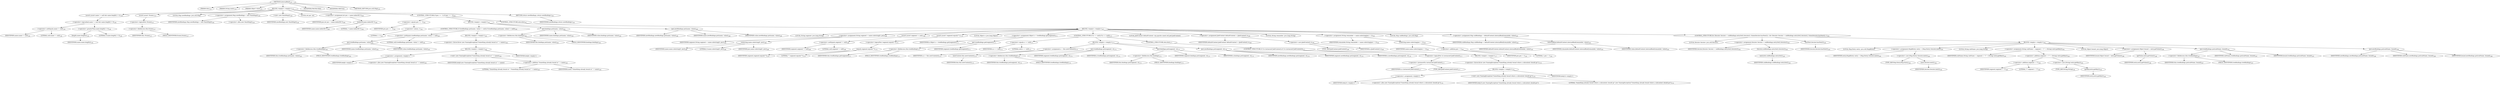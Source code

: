 digraph "internalBind" {  
"472" [label = <(METHOD,internalBind)<SUB>155</SUB>> ]
"30" [label = <(PARAM,this)<SUB>155</SUB>> ]
"473" [label = <(PARAM,String name)<SUB>155</SUB>> ]
"474" [label = <(PARAM,Object value)<SUB>155</SUB>> ]
"475" [label = <(BLOCK,&lt;empty&gt;,&lt;empty&gt;)<SUB>155</SUB>> ]
"476" [label = <(assert,assert name != null &amp;&amp; name.length() &gt; 0;)<SUB>156</SUB>> ]
"477" [label = <(&lt;operator&gt;.logicalAnd,name != null &amp;&amp; name.length() &gt; 0)<SUB>156</SUB>> ]
"478" [label = <(&lt;operator&gt;.notEquals,name != null)<SUB>156</SUB>> ]
"479" [label = <(IDENTIFIER,name,name != null)<SUB>156</SUB>> ]
"480" [label = <(LITERAL,null,name != null)<SUB>156</SUB>> ]
"481" [label = <(&lt;operator&gt;.greaterThan,name.length() &gt; 0)<SUB>156</SUB>> ]
"482" [label = <(length,name.length())<SUB>156</SUB>> ]
"483" [label = <(IDENTIFIER,name,name.length())<SUB>156</SUB>> ]
"484" [label = <(LITERAL,0,name.length() &gt; 0)<SUB>156</SUB>> ]
"485" [label = <(assert,assert !frozen;)<SUB>157</SUB>> ]
"486" [label = <(&lt;operator&gt;.logicalNot,!frozen)<SUB>157</SUB>> ]
"487" [label = <(&lt;operator&gt;.fieldAccess,this.frozen)<SUB>157</SUB>> ]
"488" [label = <(IDENTIFIER,this,!frozen)<SUB>157</SUB>> ]
"489" [label = <(FIELD_IDENTIFIER,frozen,frozen)<SUB>157</SUB>> ]
"28" [label = <(LOCAL,Map newBindings: java.util.Map)> ]
"490" [label = <(&lt;operator&gt;.assignment,Map newBindings = new HashMap())<SUB>159</SUB>> ]
"491" [label = <(IDENTIFIER,newBindings,Map newBindings = new HashMap())<SUB>159</SUB>> ]
"492" [label = <(&lt;operator&gt;.alloc,new HashMap())<SUB>159</SUB>> ]
"493" [label = <(&lt;init&gt;,new HashMap())<SUB>159</SUB>> ]
"27" [label = <(IDENTIFIER,newBindings,new HashMap())<SUB>159</SUB>> ]
"494" [label = <(LOCAL,int pos: int)> ]
"495" [label = <(&lt;operator&gt;.assignment,int pos = name.indexOf('/'))<SUB>160</SUB>> ]
"496" [label = <(IDENTIFIER,pos,int pos = name.indexOf('/'))<SUB>160</SUB>> ]
"497" [label = <(indexOf,name.indexOf('/'))<SUB>160</SUB>> ]
"498" [label = <(IDENTIFIER,name,name.indexOf('/'))<SUB>160</SUB>> ]
"499" [label = <(LITERAL,'/',name.indexOf('/'))<SUB>160</SUB>> ]
"500" [label = <(CONTROL_STRUCTURE,if (pos == -1),if (pos == -1))<SUB>161</SUB>> ]
"501" [label = <(&lt;operator&gt;.equals,pos == -1)<SUB>161</SUB>> ]
"502" [label = <(IDENTIFIER,pos,pos == -1)<SUB>161</SUB>> ]
"503" [label = <(&lt;operator&gt;.minus,-1)<SUB>161</SUB>> ]
"504" [label = <(LITERAL,1,-1)<SUB>161</SUB>> ]
"505" [label = <(BLOCK,&lt;empty&gt;,&lt;empty&gt;)<SUB>161</SUB>> ]
"506" [label = <(CONTROL_STRUCTURE,if (treeBindings.put(name, value) != null),if (treeBindings.put(name, value) != null))<SUB>162</SUB>> ]
"507" [label = <(&lt;operator&gt;.notEquals,treeBindings.put(name, value) != null)<SUB>162</SUB>> ]
"508" [label = <(put,treeBindings.put(name, value))<SUB>162</SUB>> ]
"509" [label = <(&lt;operator&gt;.fieldAccess,this.treeBindings)<SUB>162</SUB>> ]
"510" [label = <(IDENTIFIER,this,treeBindings.put(name, value))<SUB>162</SUB>> ]
"511" [label = <(FIELD_IDENTIFIER,treeBindings,treeBindings)<SUB>162</SUB>> ]
"512" [label = <(IDENTIFIER,name,treeBindings.put(name, value))<SUB>162</SUB>> ]
"513" [label = <(IDENTIFIER,value,treeBindings.put(name, value))<SUB>162</SUB>> ]
"514" [label = <(LITERAL,null,treeBindings.put(name, value) != null)<SUB>162</SUB>> ]
"515" [label = <(BLOCK,&lt;empty&gt;,&lt;empty&gt;)<SUB>162</SUB>> ]
"516" [label = <(&lt;operator&gt;.throw,throw new NamingException(&quot;Something already bound at &quot; + name);)<SUB>163</SUB>> ]
"517" [label = <(BLOCK,&lt;empty&gt;,&lt;empty&gt;)<SUB>163</SUB>> ]
"518" [label = <(&lt;operator&gt;.assignment,&lt;empty&gt;)> ]
"519" [label = <(IDENTIFIER,$obj9,&lt;empty&gt;)> ]
"520" [label = <(&lt;operator&gt;.alloc,new NamingException(&quot;Something already bound at &quot; + name))<SUB>163</SUB>> ]
"521" [label = <(&lt;init&gt;,new NamingException(&quot;Something already bound at &quot; + name))<SUB>163</SUB>> ]
"522" [label = <(IDENTIFIER,$obj9,new NamingException(&quot;Something already bound at &quot; + name))> ]
"523" [label = <(&lt;operator&gt;.addition,&quot;Something already bound at &quot; + name)<SUB>163</SUB>> ]
"524" [label = <(LITERAL,&quot;Something already bound at &quot;,&quot;Something already bound at &quot; + name)<SUB>163</SUB>> ]
"525" [label = <(IDENTIFIER,name,&quot;Something already bound at &quot; + name)<SUB>163</SUB>> ]
"526" [label = <(IDENTIFIER,$obj9,&lt;empty&gt;)> ]
"527" [label = <(put,bindings.put(name, value))<SUB>165</SUB>> ]
"528" [label = <(&lt;operator&gt;.fieldAccess,this.bindings)<SUB>165</SUB>> ]
"529" [label = <(IDENTIFIER,this,bindings.put(name, value))<SUB>165</SUB>> ]
"530" [label = <(FIELD_IDENTIFIER,bindings,bindings)<SUB>165</SUB>> ]
"531" [label = <(IDENTIFIER,name,bindings.put(name, value))<SUB>165</SUB>> ]
"532" [label = <(IDENTIFIER,value,bindings.put(name, value))<SUB>165</SUB>> ]
"533" [label = <(put,newBindings.put(name, value))<SUB>166</SUB>> ]
"534" [label = <(IDENTIFIER,newBindings,newBindings.put(name, value))<SUB>166</SUB>> ]
"535" [label = <(IDENTIFIER,name,newBindings.put(name, value))<SUB>166</SUB>> ]
"536" [label = <(IDENTIFIER,value,newBindings.put(name, value))<SUB>166</SUB>> ]
"537" [label = <(CONTROL_STRUCTURE,else,else)<SUB>167</SUB>> ]
"538" [label = <(BLOCK,&lt;empty&gt;,&lt;empty&gt;)<SUB>167</SUB>> ]
"539" [label = <(LOCAL,String segment: java.lang.String)> ]
"540" [label = <(&lt;operator&gt;.assignment,String segment = name.substring(0, pos))<SUB>168</SUB>> ]
"541" [label = <(IDENTIFIER,segment,String segment = name.substring(0, pos))<SUB>168</SUB>> ]
"542" [label = <(substring,name.substring(0, pos))<SUB>168</SUB>> ]
"543" [label = <(IDENTIFIER,name,name.substring(0, pos))<SUB>168</SUB>> ]
"544" [label = <(LITERAL,0,name.substring(0, pos))<SUB>168</SUB>> ]
"545" [label = <(IDENTIFIER,pos,name.substring(0, pos))<SUB>168</SUB>> ]
"546" [label = <(assert,assert segment != null;)<SUB>169</SUB>> ]
"547" [label = <(&lt;operator&gt;.notEquals,segment != null)<SUB>169</SUB>> ]
"548" [label = <(IDENTIFIER,segment,segment != null)<SUB>169</SUB>> ]
"549" [label = <(LITERAL,null,segment != null)<SUB>169</SUB>> ]
"550" [label = <(assert,assert !segment.equals(&quot;&quot;);)<SUB>170</SUB>> ]
"551" [label = <(&lt;operator&gt;.logicalNot,!segment.equals(&quot;&quot;))<SUB>170</SUB>> ]
"552" [label = <(equals,segment.equals(&quot;&quot;))<SUB>170</SUB>> ]
"553" [label = <(IDENTIFIER,segment,segment.equals(&quot;&quot;))<SUB>170</SUB>> ]
"554" [label = <(LITERAL,&quot;&quot;,segment.equals(&quot;&quot;))<SUB>170</SUB>> ]
"555" [label = <(LOCAL,Object o: java.lang.Object)> ]
"556" [label = <(&lt;operator&gt;.assignment,Object o = treeBindings.get(segment))<SUB>171</SUB>> ]
"557" [label = <(IDENTIFIER,o,Object o = treeBindings.get(segment))<SUB>171</SUB>> ]
"558" [label = <(get,treeBindings.get(segment))<SUB>171</SUB>> ]
"559" [label = <(&lt;operator&gt;.fieldAccess,this.treeBindings)<SUB>171</SUB>> ]
"560" [label = <(IDENTIFIER,this,treeBindings.get(segment))<SUB>171</SUB>> ]
"561" [label = <(FIELD_IDENTIFIER,treeBindings,treeBindings)<SUB>171</SUB>> ]
"562" [label = <(IDENTIFIER,segment,treeBindings.get(segment))<SUB>171</SUB>> ]
"563" [label = <(CONTROL_STRUCTURE,if (o == null),if (o == null))<SUB>172</SUB>> ]
"564" [label = <(&lt;operator&gt;.equals,o == null)<SUB>172</SUB>> ]
"565" [label = <(IDENTIFIER,o,o == null)<SUB>172</SUB>> ]
"566" [label = <(LITERAL,null,o == null)<SUB>172</SUB>> ]
"567" [label = <(BLOCK,&lt;empty&gt;,&lt;empty&gt;)<SUB>172</SUB>> ]
"568" [label = <(&lt;operator&gt;.assignment,o = this.newContext())<SUB>173</SUB>> ]
"569" [label = <(IDENTIFIER,o,o = this.newContext())<SUB>173</SUB>> ]
"570" [label = <(newContext,this.newContext())<SUB>173</SUB>> ]
"29" [label = <(IDENTIFIER,this,this.newContext())<SUB>173</SUB>> ]
"571" [label = <(put,treeBindings.put(segment, o))<SUB>174</SUB>> ]
"572" [label = <(&lt;operator&gt;.fieldAccess,this.treeBindings)<SUB>174</SUB>> ]
"573" [label = <(IDENTIFIER,this,treeBindings.put(segment, o))<SUB>174</SUB>> ]
"574" [label = <(FIELD_IDENTIFIER,treeBindings,treeBindings)<SUB>174</SUB>> ]
"575" [label = <(IDENTIFIER,segment,treeBindings.put(segment, o))<SUB>174</SUB>> ]
"576" [label = <(IDENTIFIER,o,treeBindings.put(segment, o))<SUB>174</SUB>> ]
"577" [label = <(put,bindings.put(segment, o))<SUB>175</SUB>> ]
"578" [label = <(&lt;operator&gt;.fieldAccess,this.bindings)<SUB>175</SUB>> ]
"579" [label = <(IDENTIFIER,this,bindings.put(segment, o))<SUB>175</SUB>> ]
"580" [label = <(FIELD_IDENTIFIER,bindings,bindings)<SUB>175</SUB>> ]
"581" [label = <(IDENTIFIER,segment,bindings.put(segment, o))<SUB>175</SUB>> ]
"582" [label = <(IDENTIFIER,o,bindings.put(segment, o))<SUB>175</SUB>> ]
"583" [label = <(put,newBindings.put(segment, o))<SUB>176</SUB>> ]
"584" [label = <(IDENTIFIER,newBindings,newBindings.put(segment, o))<SUB>176</SUB>> ]
"585" [label = <(IDENTIFIER,segment,newBindings.put(segment, o))<SUB>176</SUB>> ]
"586" [label = <(IDENTIFIER,o,newBindings.put(segment, o))<SUB>176</SUB>> ]
"587" [label = <(CONTROL_STRUCTURE,else,else)<SUB>177</SUB>> ]
"588" [label = <(CONTROL_STRUCTURE,if (!(o instanceof JndiContext)),if (!(o instanceof JndiContext)))<SUB>177</SUB>> ]
"589" [label = <(&lt;operator&gt;.logicalNot,!(o instanceof JndiContext))<SUB>177</SUB>> ]
"590" [label = <(&lt;operator&gt;.instanceOf,o instanceof JndiContext)<SUB>177</SUB>> ]
"591" [label = <(IDENTIFIER,o,o instanceof JndiContext)<SUB>177</SUB>> ]
"592" [label = <(TYPE_REF,JndiContext,JndiContext)<SUB>177</SUB>> ]
"593" [label = <(BLOCK,&lt;empty&gt;,&lt;empty&gt;)<SUB>177</SUB>> ]
"594" [label = <(&lt;operator&gt;.throw,throw new NamingException(&quot;Something already bound where a subcontext should go&quot;);)<SUB>178</SUB>> ]
"595" [label = <(BLOCK,&lt;empty&gt;,&lt;empty&gt;)<SUB>178</SUB>> ]
"596" [label = <(&lt;operator&gt;.assignment,&lt;empty&gt;)> ]
"597" [label = <(IDENTIFIER,$obj10,&lt;empty&gt;)> ]
"598" [label = <(&lt;operator&gt;.alloc,new NamingException(&quot;Something already bound where a subcontext should go&quot;))<SUB>178</SUB>> ]
"599" [label = <(&lt;init&gt;,new NamingException(&quot;Something already bound where a subcontext should go&quot;))<SUB>178</SUB>> ]
"600" [label = <(IDENTIFIER,$obj10,new NamingException(&quot;Something already bound where a subcontext should go&quot;))> ]
"601" [label = <(LITERAL,&quot;Something already bound where a subcontext should go&quot;,new NamingException(&quot;Something already bound where a subcontext should go&quot;))<SUB>178</SUB>> ]
"602" [label = <(IDENTIFIER,$obj10,&lt;empty&gt;)> ]
"603" [label = <(LOCAL,JndiContext defaultContext: org.apache.camel.util.jndi.JndiContext)> ]
"604" [label = <(&lt;operator&gt;.assignment,JndiContext defaultContext = (JndiContext) o)<SUB>180</SUB>> ]
"605" [label = <(IDENTIFIER,defaultContext,JndiContext defaultContext = (JndiContext) o)<SUB>180</SUB>> ]
"606" [label = <(&lt;operator&gt;.cast,(JndiContext) o)<SUB>180</SUB>> ]
"607" [label = <(TYPE_REF,JndiContext,JndiContext)<SUB>180</SUB>> ]
"608" [label = <(IDENTIFIER,o,(JndiContext) o)<SUB>180</SUB>> ]
"609" [label = <(LOCAL,String remainder: java.lang.String)> ]
"610" [label = <(&lt;operator&gt;.assignment,String remainder = name.substring(pos + 1))<SUB>181</SUB>> ]
"611" [label = <(IDENTIFIER,remainder,String remainder = name.substring(pos + 1))<SUB>181</SUB>> ]
"612" [label = <(substring,name.substring(pos + 1))<SUB>181</SUB>> ]
"613" [label = <(IDENTIFIER,name,name.substring(pos + 1))<SUB>181</SUB>> ]
"614" [label = <(&lt;operator&gt;.addition,pos + 1)<SUB>181</SUB>> ]
"615" [label = <(IDENTIFIER,pos,pos + 1)<SUB>181</SUB>> ]
"616" [label = <(LITERAL,1,pos + 1)<SUB>181</SUB>> ]
"617" [label = <(LOCAL,Map subBindings: java.util.Map)> ]
"618" [label = <(&lt;operator&gt;.assignment,Map subBindings = defaultContext.internalBind(remainder, value))<SUB>182</SUB>> ]
"619" [label = <(IDENTIFIER,subBindings,Map subBindings = defaultContext.internalBind(remainder, value))<SUB>182</SUB>> ]
"620" [label = <(internalBind,defaultContext.internalBind(remainder, value))<SUB>182</SUB>> ]
"621" [label = <(IDENTIFIER,defaultContext,defaultContext.internalBind(remainder, value))<SUB>182</SUB>> ]
"622" [label = <(IDENTIFIER,remainder,defaultContext.internalBind(remainder, value))<SUB>182</SUB>> ]
"623" [label = <(IDENTIFIER,value,defaultContext.internalBind(remainder, value))<SUB>182</SUB>> ]
"624" [label = <(CONTROL_STRUCTURE,for (Iterator iterator = subBindings.entrySet().iterator(); Some(iterator.hasNext()); ),for (Iterator iterator = subBindings.entrySet().iterator(); Some(iterator.hasNext()); ))<SUB>183</SUB>> ]
"625" [label = <(LOCAL,Iterator iterator: java.util.Iterator)> ]
"626" [label = <(&lt;operator&gt;.assignment,Iterator iterator = subBindings.entrySet().iterator())<SUB>183</SUB>> ]
"627" [label = <(IDENTIFIER,iterator,Iterator iterator = subBindings.entrySet().iterator())<SUB>183</SUB>> ]
"628" [label = <(iterator,subBindings.entrySet().iterator())<SUB>183</SUB>> ]
"629" [label = <(entrySet,subBindings.entrySet())<SUB>183</SUB>> ]
"630" [label = <(IDENTIFIER,subBindings,subBindings.entrySet())<SUB>183</SUB>> ]
"631" [label = <(hasNext,iterator.hasNext())<SUB>183</SUB>> ]
"632" [label = <(IDENTIFIER,iterator,iterator.hasNext())<SUB>183</SUB>> ]
"633" [label = <(BLOCK,&lt;empty&gt;,&lt;empty&gt;)<SUB>183</SUB>> ]
"634" [label = <(LOCAL,Map.Entry entry: java.util.Map$Entry)> ]
"635" [label = <(&lt;operator&gt;.assignment,Map$Entry entry = (Map.Entry) iterator.next())<SUB>184</SUB>> ]
"636" [label = <(IDENTIFIER,entry,Map$Entry entry = (Map.Entry) iterator.next())<SUB>184</SUB>> ]
"637" [label = <(&lt;operator&gt;.cast,(Map.Entry) iterator.next())<SUB>184</SUB>> ]
"638" [label = <(TYPE_REF,Map.Entry,Map.Entry)<SUB>184</SUB>> ]
"639" [label = <(next,iterator.next())<SUB>184</SUB>> ]
"640" [label = <(IDENTIFIER,iterator,iterator.next())<SUB>184</SUB>> ]
"641" [label = <(LOCAL,String subName: java.lang.String)> ]
"642" [label = <(&lt;operator&gt;.assignment,String subName = segment + &quot;/&quot; + (String) entry.getKey())<SUB>185</SUB>> ]
"643" [label = <(IDENTIFIER,subName,String subName = segment + &quot;/&quot; + (String) entry.getKey())<SUB>185</SUB>> ]
"644" [label = <(&lt;operator&gt;.addition,segment + &quot;/&quot; + (String) entry.getKey())<SUB>185</SUB>> ]
"645" [label = <(&lt;operator&gt;.addition,segment + &quot;/&quot;)<SUB>185</SUB>> ]
"646" [label = <(IDENTIFIER,segment,segment + &quot;/&quot;)<SUB>185</SUB>> ]
"647" [label = <(LITERAL,&quot;/&quot;,segment + &quot;/&quot;)<SUB>185</SUB>> ]
"648" [label = <(&lt;operator&gt;.cast,(String) entry.getKey())<SUB>185</SUB>> ]
"649" [label = <(TYPE_REF,String,String)<SUB>185</SUB>> ]
"650" [label = <(getKey,entry.getKey())<SUB>185</SUB>> ]
"651" [label = <(IDENTIFIER,entry,entry.getKey())<SUB>185</SUB>> ]
"652" [label = <(LOCAL,Object bound: java.lang.Object)> ]
"653" [label = <(&lt;operator&gt;.assignment,Object bound = entry.getValue())<SUB>186</SUB>> ]
"654" [label = <(IDENTIFIER,bound,Object bound = entry.getValue())<SUB>186</SUB>> ]
"655" [label = <(getValue,entry.getValue())<SUB>186</SUB>> ]
"656" [label = <(IDENTIFIER,entry,entry.getValue())<SUB>186</SUB>> ]
"657" [label = <(put,treeBindings.put(subName, bound))<SUB>187</SUB>> ]
"658" [label = <(&lt;operator&gt;.fieldAccess,this.treeBindings)<SUB>187</SUB>> ]
"659" [label = <(IDENTIFIER,this,treeBindings.put(subName, bound))<SUB>187</SUB>> ]
"660" [label = <(FIELD_IDENTIFIER,treeBindings,treeBindings)<SUB>187</SUB>> ]
"661" [label = <(IDENTIFIER,subName,treeBindings.put(subName, bound))<SUB>187</SUB>> ]
"662" [label = <(IDENTIFIER,bound,treeBindings.put(subName, bound))<SUB>187</SUB>> ]
"663" [label = <(put,newBindings.put(subName, bound))<SUB>188</SUB>> ]
"664" [label = <(IDENTIFIER,newBindings,newBindings.put(subName, bound))<SUB>188</SUB>> ]
"665" [label = <(IDENTIFIER,subName,newBindings.put(subName, bound))<SUB>188</SUB>> ]
"666" [label = <(IDENTIFIER,bound,newBindings.put(subName, bound))<SUB>188</SUB>> ]
"667" [label = <(RETURN,return newBindings;,return newBindings;)<SUB>191</SUB>> ]
"668" [label = <(IDENTIFIER,newBindings,return newBindings;)<SUB>191</SUB>> ]
"669" [label = <(MODIFIER,PROTECTED)> ]
"670" [label = <(MODIFIER,VIRTUAL)> ]
"671" [label = <(METHOD_RETURN,java.util.Map)<SUB>155</SUB>> ]
  "472" -> "30" 
  "472" -> "473" 
  "472" -> "474" 
  "472" -> "475" 
  "472" -> "669" 
  "472" -> "670" 
  "472" -> "671" 
  "475" -> "476" 
  "475" -> "485" 
  "475" -> "28" 
  "475" -> "490" 
  "475" -> "493" 
  "475" -> "494" 
  "475" -> "495" 
  "475" -> "500" 
  "475" -> "667" 
  "476" -> "477" 
  "477" -> "478" 
  "477" -> "481" 
  "478" -> "479" 
  "478" -> "480" 
  "481" -> "482" 
  "481" -> "484" 
  "482" -> "483" 
  "485" -> "486" 
  "486" -> "487" 
  "487" -> "488" 
  "487" -> "489" 
  "490" -> "491" 
  "490" -> "492" 
  "493" -> "27" 
  "495" -> "496" 
  "495" -> "497" 
  "497" -> "498" 
  "497" -> "499" 
  "500" -> "501" 
  "500" -> "505" 
  "500" -> "537" 
  "501" -> "502" 
  "501" -> "503" 
  "503" -> "504" 
  "505" -> "506" 
  "505" -> "527" 
  "505" -> "533" 
  "506" -> "507" 
  "506" -> "515" 
  "507" -> "508" 
  "507" -> "514" 
  "508" -> "509" 
  "508" -> "512" 
  "508" -> "513" 
  "509" -> "510" 
  "509" -> "511" 
  "515" -> "516" 
  "516" -> "517" 
  "517" -> "518" 
  "517" -> "521" 
  "517" -> "526" 
  "518" -> "519" 
  "518" -> "520" 
  "521" -> "522" 
  "521" -> "523" 
  "523" -> "524" 
  "523" -> "525" 
  "527" -> "528" 
  "527" -> "531" 
  "527" -> "532" 
  "528" -> "529" 
  "528" -> "530" 
  "533" -> "534" 
  "533" -> "535" 
  "533" -> "536" 
  "537" -> "538" 
  "538" -> "539" 
  "538" -> "540" 
  "538" -> "546" 
  "538" -> "550" 
  "538" -> "555" 
  "538" -> "556" 
  "538" -> "563" 
  "538" -> "603" 
  "538" -> "604" 
  "538" -> "609" 
  "538" -> "610" 
  "538" -> "617" 
  "538" -> "618" 
  "538" -> "624" 
  "540" -> "541" 
  "540" -> "542" 
  "542" -> "543" 
  "542" -> "544" 
  "542" -> "545" 
  "546" -> "547" 
  "547" -> "548" 
  "547" -> "549" 
  "550" -> "551" 
  "551" -> "552" 
  "552" -> "553" 
  "552" -> "554" 
  "556" -> "557" 
  "556" -> "558" 
  "558" -> "559" 
  "558" -> "562" 
  "559" -> "560" 
  "559" -> "561" 
  "563" -> "564" 
  "563" -> "567" 
  "563" -> "587" 
  "564" -> "565" 
  "564" -> "566" 
  "567" -> "568" 
  "567" -> "571" 
  "567" -> "577" 
  "567" -> "583" 
  "568" -> "569" 
  "568" -> "570" 
  "570" -> "29" 
  "571" -> "572" 
  "571" -> "575" 
  "571" -> "576" 
  "572" -> "573" 
  "572" -> "574" 
  "577" -> "578" 
  "577" -> "581" 
  "577" -> "582" 
  "578" -> "579" 
  "578" -> "580" 
  "583" -> "584" 
  "583" -> "585" 
  "583" -> "586" 
  "587" -> "588" 
  "588" -> "589" 
  "588" -> "593" 
  "589" -> "590" 
  "590" -> "591" 
  "590" -> "592" 
  "593" -> "594" 
  "594" -> "595" 
  "595" -> "596" 
  "595" -> "599" 
  "595" -> "602" 
  "596" -> "597" 
  "596" -> "598" 
  "599" -> "600" 
  "599" -> "601" 
  "604" -> "605" 
  "604" -> "606" 
  "606" -> "607" 
  "606" -> "608" 
  "610" -> "611" 
  "610" -> "612" 
  "612" -> "613" 
  "612" -> "614" 
  "614" -> "615" 
  "614" -> "616" 
  "618" -> "619" 
  "618" -> "620" 
  "620" -> "621" 
  "620" -> "622" 
  "620" -> "623" 
  "624" -> "625" 
  "624" -> "626" 
  "624" -> "631" 
  "624" -> "633" 
  "626" -> "627" 
  "626" -> "628" 
  "628" -> "629" 
  "629" -> "630" 
  "631" -> "632" 
  "633" -> "634" 
  "633" -> "635" 
  "633" -> "641" 
  "633" -> "642" 
  "633" -> "652" 
  "633" -> "653" 
  "633" -> "657" 
  "633" -> "663" 
  "635" -> "636" 
  "635" -> "637" 
  "637" -> "638" 
  "637" -> "639" 
  "639" -> "640" 
  "642" -> "643" 
  "642" -> "644" 
  "644" -> "645" 
  "644" -> "648" 
  "645" -> "646" 
  "645" -> "647" 
  "648" -> "649" 
  "648" -> "650" 
  "650" -> "651" 
  "653" -> "654" 
  "653" -> "655" 
  "655" -> "656" 
  "657" -> "658" 
  "657" -> "661" 
  "657" -> "662" 
  "658" -> "659" 
  "658" -> "660" 
  "663" -> "664" 
  "663" -> "665" 
  "663" -> "666" 
  "667" -> "668" 
}
